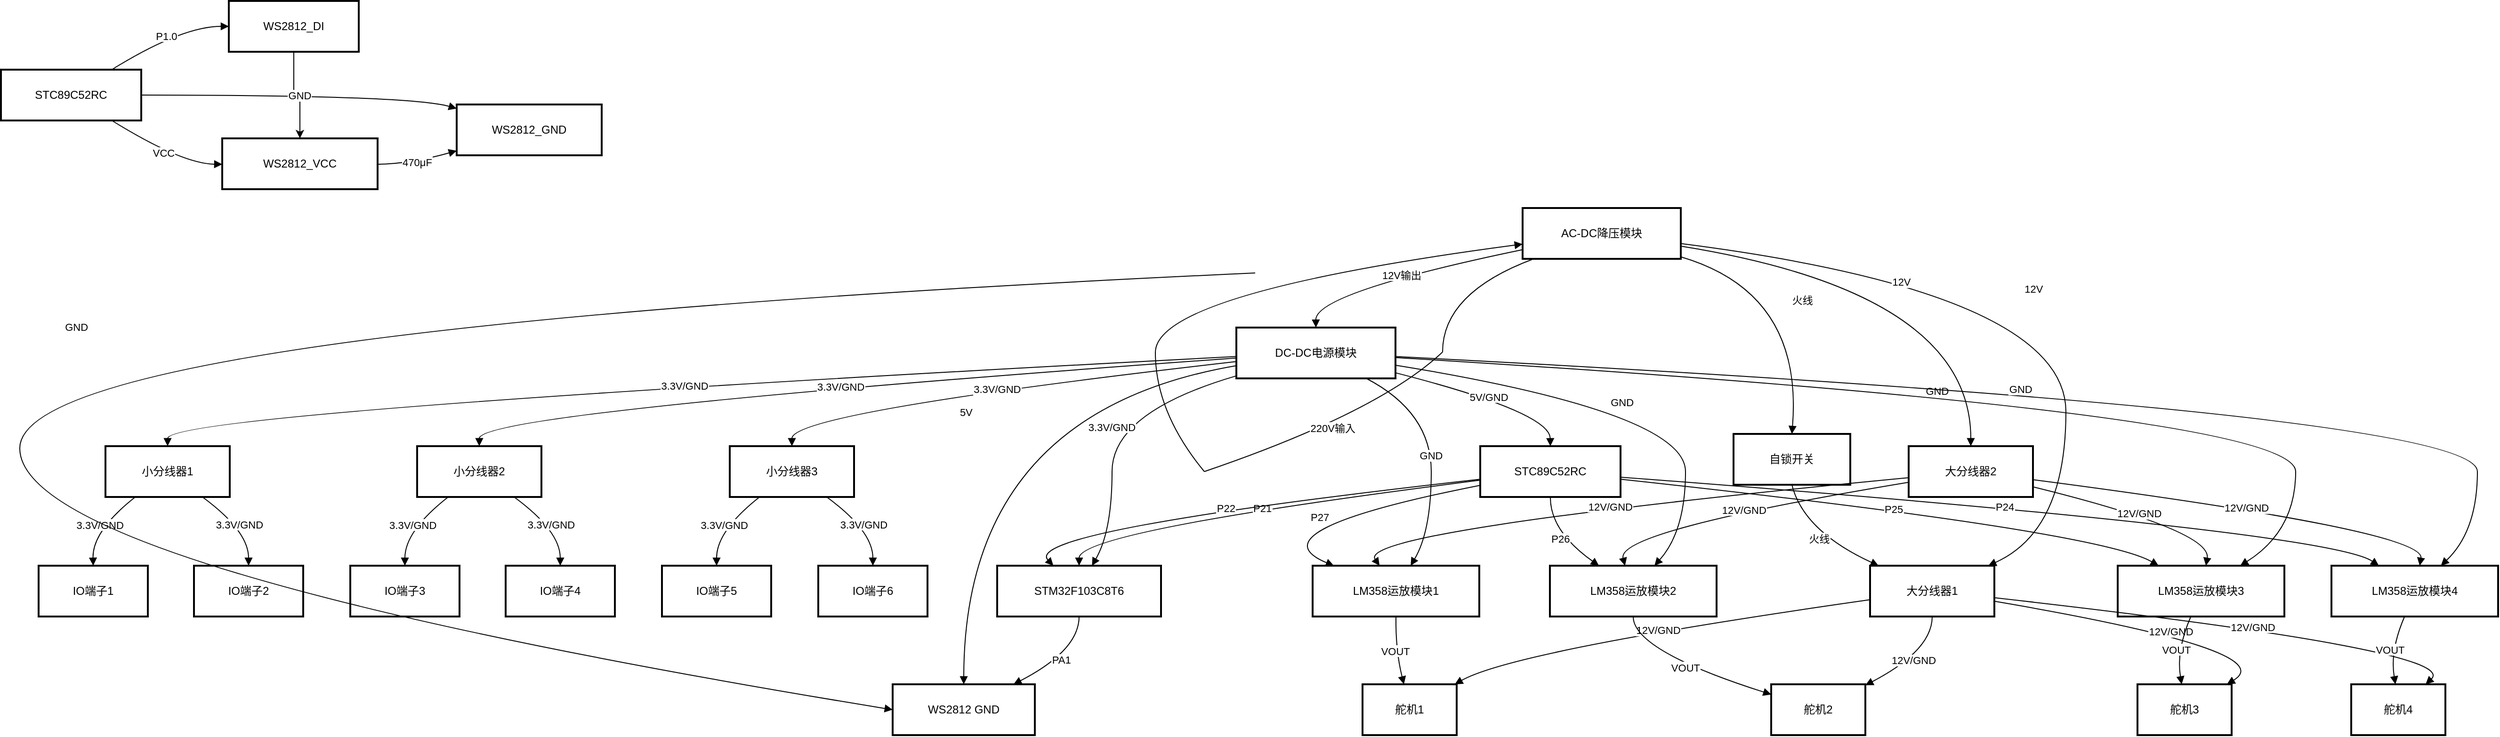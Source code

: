 <mxfile version="26.0.5">
  <diagram name="第 1 页" id="PJ-vKWA-Y4flgHl_Q9bb">
    <mxGraphModel dx="1059" dy="703" grid="1" gridSize="10" guides="1" tooltips="1" connect="1" arrows="1" fold="1" page="1" pageScale="1" pageWidth="827" pageHeight="1169" math="0" shadow="0">
      <root>
        <mxCell id="0" />
        <mxCell id="1" parent="0" />
        <mxCell id="DUIX8pBvOdMk01OMnHCl-1" value="STC89C52RC" style="whiteSpace=wrap;strokeWidth=2;" vertex="1" parent="1">
          <mxGeometry x="20" y="183" width="149" height="54" as="geometry" />
        </mxCell>
        <mxCell id="DUIX8pBvOdMk01OMnHCl-80" value="" style="edgeStyle=orthogonalEdgeStyle;rounded=0;orthogonalLoop=1;jettySize=auto;html=1;" edge="1" parent="1" source="DUIX8pBvOdMk01OMnHCl-2" target="DUIX8pBvOdMk01OMnHCl-3">
          <mxGeometry relative="1" as="geometry" />
        </mxCell>
        <mxCell id="DUIX8pBvOdMk01OMnHCl-2" value="WS2812_DI" style="whiteSpace=wrap;strokeWidth=2;" vertex="1" parent="1">
          <mxGeometry x="262" y="110" width="138" height="54" as="geometry" />
        </mxCell>
        <mxCell id="DUIX8pBvOdMk01OMnHCl-3" value="WS2812_VCC" style="whiteSpace=wrap;strokeWidth=2;" vertex="1" parent="1">
          <mxGeometry x="255" y="256" width="165" height="54" as="geometry" />
        </mxCell>
        <mxCell id="DUIX8pBvOdMk01OMnHCl-4" value="WS2812_GND" style="whiteSpace=wrap;strokeWidth=2;" vertex="1" parent="1">
          <mxGeometry x="504" y="220" width="154" height="54" as="geometry" />
        </mxCell>
        <mxCell id="DUIX8pBvOdMk01OMnHCl-5" value="P1.0" style="curved=1;startArrow=none;endArrow=block;exitX=0.79;exitY=0;entryX=0;entryY=0.5;rounded=0;" edge="1" parent="1" source="DUIX8pBvOdMk01OMnHCl-1" target="DUIX8pBvOdMk01OMnHCl-2">
          <mxGeometry relative="1" as="geometry">
            <Array as="points">
              <mxPoint x="212" y="137" />
            </Array>
          </mxGeometry>
        </mxCell>
        <mxCell id="DUIX8pBvOdMk01OMnHCl-6" value="VCC" style="curved=1;startArrow=none;endArrow=block;exitX=0.79;exitY=1;entryX=0;entryY=0.51;rounded=0;" edge="1" parent="1" source="DUIX8pBvOdMk01OMnHCl-1" target="DUIX8pBvOdMk01OMnHCl-3">
          <mxGeometry relative="1" as="geometry">
            <Array as="points">
              <mxPoint x="212" y="283" />
            </Array>
          </mxGeometry>
        </mxCell>
        <mxCell id="DUIX8pBvOdMk01OMnHCl-7" value="GND" style="curved=1;startArrow=none;endArrow=block;exitX=1;exitY=0.5;entryX=0;entryY=0.08;rounded=0;" edge="1" parent="1" source="DUIX8pBvOdMk01OMnHCl-1" target="DUIX8pBvOdMk01OMnHCl-4">
          <mxGeometry relative="1" as="geometry">
            <Array as="points">
              <mxPoint x="455" y="210" />
            </Array>
          </mxGeometry>
        </mxCell>
        <mxCell id="DUIX8pBvOdMk01OMnHCl-8" value="470μF" style="curved=1;startArrow=none;endArrow=block;exitX=1;exitY=0.51;entryX=0;entryY=0.91;rounded=0;" edge="1" parent="1" source="DUIX8pBvOdMk01OMnHCl-3" target="DUIX8pBvOdMk01OMnHCl-4">
          <mxGeometry x="-0.009" relative="1" as="geometry">
            <Array as="points">
              <mxPoint x="455" y="283" />
            </Array>
            <mxPoint as="offset" />
          </mxGeometry>
        </mxCell>
        <mxCell id="DUIX8pBvOdMk01OMnHCl-9" value="AC-DC降压模块" style="whiteSpace=wrap;strokeWidth=2;" vertex="1" parent="1">
          <mxGeometry x="1636" y="330" width="168" height="54" as="geometry" />
        </mxCell>
        <mxCell id="DUIX8pBvOdMk01OMnHCl-10" value="DC-DC电源模块" style="whiteSpace=wrap;strokeWidth=2;" vertex="1" parent="1">
          <mxGeometry x="1332" y="457" width="169" height="54" as="geometry" />
        </mxCell>
        <mxCell id="DUIX8pBvOdMk01OMnHCl-11" value="STC89C52RC" style="whiteSpace=wrap;strokeWidth=2;" vertex="1" parent="1">
          <mxGeometry x="1591" y="583" width="149" height="54" as="geometry" />
        </mxCell>
        <mxCell id="DUIX8pBvOdMk01OMnHCl-12" value="STM32F103C8T6" style="whiteSpace=wrap;strokeWidth=2;" vertex="1" parent="1">
          <mxGeometry x="1078" y="710" width="174" height="54" as="geometry" />
        </mxCell>
        <mxCell id="DUIX8pBvOdMk01OMnHCl-13" value="小分线器1" style="whiteSpace=wrap;strokeWidth=2;" vertex="1" parent="1">
          <mxGeometry x="131" y="583" width="132" height="54" as="geometry" />
        </mxCell>
        <mxCell id="DUIX8pBvOdMk01OMnHCl-14" value="小分线器2" style="whiteSpace=wrap;strokeWidth=2;" vertex="1" parent="1">
          <mxGeometry x="462" y="583" width="132" height="54" as="geometry" />
        </mxCell>
        <mxCell id="DUIX8pBvOdMk01OMnHCl-15" value="小分线器3" style="whiteSpace=wrap;strokeWidth=2;" vertex="1" parent="1">
          <mxGeometry x="794" y="583" width="132" height="54" as="geometry" />
        </mxCell>
        <mxCell id="DUIX8pBvOdMk01OMnHCl-16" value="IO端子1" style="whiteSpace=wrap;strokeWidth=2;" vertex="1" parent="1">
          <mxGeometry x="60" y="710" width="116" height="54" as="geometry" />
        </mxCell>
        <mxCell id="DUIX8pBvOdMk01OMnHCl-17" value="IO端子2" style="whiteSpace=wrap;strokeWidth=2;" vertex="1" parent="1">
          <mxGeometry x="225" y="710" width="116" height="54" as="geometry" />
        </mxCell>
        <mxCell id="DUIX8pBvOdMk01OMnHCl-18" value="IO端子3" style="whiteSpace=wrap;strokeWidth=2;" vertex="1" parent="1">
          <mxGeometry x="391" y="710" width="116" height="54" as="geometry" />
        </mxCell>
        <mxCell id="DUIX8pBvOdMk01OMnHCl-19" value="IO端子4" style="whiteSpace=wrap;strokeWidth=2;" vertex="1" parent="1">
          <mxGeometry x="556" y="710" width="116" height="54" as="geometry" />
        </mxCell>
        <mxCell id="DUIX8pBvOdMk01OMnHCl-20" value="IO端子5" style="whiteSpace=wrap;strokeWidth=2;" vertex="1" parent="1">
          <mxGeometry x="722" y="710" width="116" height="54" as="geometry" />
        </mxCell>
        <mxCell id="DUIX8pBvOdMk01OMnHCl-21" value="IO端子6" style="whiteSpace=wrap;strokeWidth=2;" vertex="1" parent="1">
          <mxGeometry x="888" y="710" width="116" height="54" as="geometry" />
        </mxCell>
        <mxCell id="DUIX8pBvOdMk01OMnHCl-22" value="LM358运放模块1" style="whiteSpace=wrap;strokeWidth=2;" vertex="1" parent="1">
          <mxGeometry x="1413" y="710" width="177" height="54" as="geometry" />
        </mxCell>
        <mxCell id="DUIX8pBvOdMk01OMnHCl-23" value="LM358运放模块2" style="whiteSpace=wrap;strokeWidth=2;" vertex="1" parent="1">
          <mxGeometry x="1665" y="710" width="177" height="54" as="geometry" />
        </mxCell>
        <mxCell id="DUIX8pBvOdMk01OMnHCl-24" value="LM358运放模块3" style="whiteSpace=wrap;strokeWidth=2;" vertex="1" parent="1">
          <mxGeometry x="2268" y="710" width="177" height="54" as="geometry" />
        </mxCell>
        <mxCell id="DUIX8pBvOdMk01OMnHCl-25" value="LM358运放模块4" style="whiteSpace=wrap;strokeWidth=2;" vertex="1" parent="1">
          <mxGeometry x="2495" y="710" width="177" height="54" as="geometry" />
        </mxCell>
        <mxCell id="DUIX8pBvOdMk01OMnHCl-26" value="大分线器1" style="whiteSpace=wrap;strokeWidth=2;" vertex="1" parent="1">
          <mxGeometry x="2005" y="710" width="132" height="54" as="geometry" />
        </mxCell>
        <mxCell id="DUIX8pBvOdMk01OMnHCl-27" value="大分线器2" style="whiteSpace=wrap;strokeWidth=2;" vertex="1" parent="1">
          <mxGeometry x="2046" y="583" width="132" height="54" as="geometry" />
        </mxCell>
        <mxCell id="DUIX8pBvOdMk01OMnHCl-28" value="舵机1" style="whiteSpace=wrap;strokeWidth=2;" vertex="1" parent="1">
          <mxGeometry x="1466" y="836" width="100" height="54" as="geometry" />
        </mxCell>
        <mxCell id="DUIX8pBvOdMk01OMnHCl-29" value="舵机2" style="whiteSpace=wrap;strokeWidth=2;" vertex="1" parent="1">
          <mxGeometry x="1900" y="836" width="100" height="54" as="geometry" />
        </mxCell>
        <mxCell id="DUIX8pBvOdMk01OMnHCl-30" value="舵机3" style="whiteSpace=wrap;strokeWidth=2;" vertex="1" parent="1">
          <mxGeometry x="2289" y="836" width="100" height="54" as="geometry" />
        </mxCell>
        <mxCell id="DUIX8pBvOdMk01OMnHCl-31" value="舵机4" style="whiteSpace=wrap;strokeWidth=2;" vertex="1" parent="1">
          <mxGeometry x="2516" y="836" width="100" height="54" as="geometry" />
        </mxCell>
        <mxCell id="DUIX8pBvOdMk01OMnHCl-32" value="WS2812 GND" style="whiteSpace=wrap;strokeWidth=2;" vertex="1" parent="1">
          <mxGeometry x="967" y="836" width="151" height="54" as="geometry" />
        </mxCell>
        <mxCell id="DUIX8pBvOdMk01OMnHCl-33" value="自锁开关" style="whiteSpace=wrap;strokeWidth=2;" vertex="1" parent="1">
          <mxGeometry x="1860" y="570" width="124" height="54" as="geometry" />
        </mxCell>
        <mxCell id="DUIX8pBvOdMk01OMnHCl-34" value="" style="whiteSpace=wrap;strokeWidth=2;" vertex="1" parent="1">
          <mxGeometry x="1551" y="483" as="geometry" />
        </mxCell>
        <mxCell id="DUIX8pBvOdMk01OMnHCl-35" value="" style="whiteSpace=wrap;strokeWidth=2;" vertex="1" parent="1">
          <mxGeometry x="1298" y="610" as="geometry" />
        </mxCell>
        <mxCell id="DUIX8pBvOdMk01OMnHCl-36" value="" style="curved=1;startArrow=none;endArrow=none;exitX=0.07;exitY=1;entryX=-Infinity;entryY=Infinity;rounded=0;" edge="1" parent="1" source="DUIX8pBvOdMk01OMnHCl-9" target="DUIX8pBvOdMk01OMnHCl-34">
          <mxGeometry relative="1" as="geometry">
            <Array as="points">
              <mxPoint x="1551" y="420" />
            </Array>
          </mxGeometry>
        </mxCell>
        <mxCell id="DUIX8pBvOdMk01OMnHCl-37" value="220V输入" style="curved=1;startArrow=none;endArrow=none;exitX=-Infinity;exitY=Infinity;entryX=Infinity;entryY=-Infinity;rounded=0;" edge="1" parent="1" source="DUIX8pBvOdMk01OMnHCl-34" target="DUIX8pBvOdMk01OMnHCl-35">
          <mxGeometry relative="1" as="geometry">
            <Array as="points">
              <mxPoint x="1483" y="547" />
            </Array>
          </mxGeometry>
        </mxCell>
        <mxCell id="DUIX8pBvOdMk01OMnHCl-38" value="" style="curved=1;startArrow=none;endArrow=block;exitX=Infinity;exitY=-Infinity;entryX=0;entryY=0.71;rounded=0;" edge="1" parent="1" source="DUIX8pBvOdMk01OMnHCl-35" target="DUIX8pBvOdMk01OMnHCl-9">
          <mxGeometry relative="1" as="geometry">
            <Array as="points">
              <mxPoint x="1246" y="547" />
              <mxPoint x="1246" y="420" />
            </Array>
          </mxGeometry>
        </mxCell>
        <mxCell id="DUIX8pBvOdMk01OMnHCl-39" value="12V输出" style="curved=1;startArrow=none;endArrow=block;exitX=0;exitY=0.82;entryX=0.5;entryY=-0.01;rounded=0;" edge="1" parent="1" source="DUIX8pBvOdMk01OMnHCl-9" target="DUIX8pBvOdMk01OMnHCl-10">
          <mxGeometry relative="1" as="geometry">
            <Array as="points">
              <mxPoint x="1416" y="420" />
            </Array>
          </mxGeometry>
        </mxCell>
        <mxCell id="DUIX8pBvOdMk01OMnHCl-40" value="5V/GND" style="curved=1;startArrow=none;endArrow=block;exitX=1;exitY=0.89;entryX=0.5;entryY=0;rounded=0;" edge="1" parent="1" source="DUIX8pBvOdMk01OMnHCl-10" target="DUIX8pBvOdMk01OMnHCl-11">
          <mxGeometry relative="1" as="geometry">
            <Array as="points">
              <mxPoint x="1665" y="547" />
            </Array>
          </mxGeometry>
        </mxCell>
        <mxCell id="DUIX8pBvOdMk01OMnHCl-41" value="3.3V/GND" style="curved=1;startArrow=none;endArrow=block;exitX=0;exitY=0.95;entryX=0.58;entryY=-0.01;rounded=0;" edge="1" parent="1" source="DUIX8pBvOdMk01OMnHCl-10" target="DUIX8pBvOdMk01OMnHCl-12">
          <mxGeometry relative="1" as="geometry">
            <Array as="points">
              <mxPoint x="1200" y="547" />
              <mxPoint x="1200" y="673" />
            </Array>
          </mxGeometry>
        </mxCell>
        <mxCell id="DUIX8pBvOdMk01OMnHCl-42" value="3.3V/GND" style="curved=1;startArrow=none;endArrow=block;exitX=0;exitY=0.57;entryX=0.5;entryY=0;rounded=0;" edge="1" parent="1" source="DUIX8pBvOdMk01OMnHCl-10" target="DUIX8pBvOdMk01OMnHCl-13">
          <mxGeometry relative="1" as="geometry">
            <Array as="points">
              <mxPoint x="197" y="547" />
            </Array>
          </mxGeometry>
        </mxCell>
        <mxCell id="DUIX8pBvOdMk01OMnHCl-43" value="3.3V/GND" style="curved=1;startArrow=none;endArrow=block;exitX=0;exitY=0.6;entryX=0.5;entryY=0;rounded=0;" edge="1" parent="1" source="DUIX8pBvOdMk01OMnHCl-10" target="DUIX8pBvOdMk01OMnHCl-14">
          <mxGeometry relative="1" as="geometry">
            <Array as="points">
              <mxPoint x="528" y="547" />
            </Array>
          </mxGeometry>
        </mxCell>
        <mxCell id="DUIX8pBvOdMk01OMnHCl-44" value="3.3V/GND" style="curved=1;startArrow=none;endArrow=block;exitX=0;exitY=0.67;entryX=0.5;entryY=0;rounded=0;" edge="1" parent="1" source="DUIX8pBvOdMk01OMnHCl-10" target="DUIX8pBvOdMk01OMnHCl-15">
          <mxGeometry relative="1" as="geometry">
            <Array as="points">
              <mxPoint x="860" y="547" />
            </Array>
          </mxGeometry>
        </mxCell>
        <mxCell id="DUIX8pBvOdMk01OMnHCl-45" value="3.3V/GND" style="curved=1;startArrow=none;endArrow=block;exitX=0.24;exitY=1;entryX=0.5;entryY=-0.01;rounded=0;" edge="1" parent="1" source="DUIX8pBvOdMk01OMnHCl-13" target="DUIX8pBvOdMk01OMnHCl-16">
          <mxGeometry relative="1" as="geometry">
            <Array as="points">
              <mxPoint x="117" y="673" />
            </Array>
          </mxGeometry>
        </mxCell>
        <mxCell id="DUIX8pBvOdMk01OMnHCl-46" value="3.3V/GND" style="curved=1;startArrow=none;endArrow=block;exitX=0.78;exitY=1;entryX=0.5;entryY=-0.01;rounded=0;" edge="1" parent="1" source="DUIX8pBvOdMk01OMnHCl-13" target="DUIX8pBvOdMk01OMnHCl-17">
          <mxGeometry relative="1" as="geometry">
            <Array as="points">
              <mxPoint x="283" y="673" />
            </Array>
          </mxGeometry>
        </mxCell>
        <mxCell id="DUIX8pBvOdMk01OMnHCl-47" value="3.3V/GND" style="curved=1;startArrow=none;endArrow=block;exitX=0.25;exitY=1;entryX=0.5;entryY=-0.01;rounded=0;" edge="1" parent="1" source="DUIX8pBvOdMk01OMnHCl-14" target="DUIX8pBvOdMk01OMnHCl-18">
          <mxGeometry relative="1" as="geometry">
            <Array as="points">
              <mxPoint x="449" y="673" />
            </Array>
          </mxGeometry>
        </mxCell>
        <mxCell id="DUIX8pBvOdMk01OMnHCl-48" value="3.3V/GND" style="curved=1;startArrow=none;endArrow=block;exitX=0.78;exitY=1;entryX=0.5;entryY=-0.01;rounded=0;" edge="1" parent="1" source="DUIX8pBvOdMk01OMnHCl-14" target="DUIX8pBvOdMk01OMnHCl-19">
          <mxGeometry relative="1" as="geometry">
            <Array as="points">
              <mxPoint x="614" y="673" />
            </Array>
          </mxGeometry>
        </mxCell>
        <mxCell id="DUIX8pBvOdMk01OMnHCl-49" value="3.3V/GND" style="curved=1;startArrow=none;endArrow=block;exitX=0.24;exitY=1;entryX=0.5;entryY=-0.01;rounded=0;" edge="1" parent="1" source="DUIX8pBvOdMk01OMnHCl-15" target="DUIX8pBvOdMk01OMnHCl-20">
          <mxGeometry relative="1" as="geometry">
            <Array as="points">
              <mxPoint x="780" y="673" />
            </Array>
          </mxGeometry>
        </mxCell>
        <mxCell id="DUIX8pBvOdMk01OMnHCl-50" value="3.3V/GND" style="curved=1;startArrow=none;endArrow=block;exitX=0.78;exitY=1;entryX=0.5;entryY=-0.01;rounded=0;" edge="1" parent="1" source="DUIX8pBvOdMk01OMnHCl-15" target="DUIX8pBvOdMk01OMnHCl-21">
          <mxGeometry relative="1" as="geometry">
            <Array as="points">
              <mxPoint x="946" y="673" />
            </Array>
          </mxGeometry>
        </mxCell>
        <mxCell id="DUIX8pBvOdMk01OMnHCl-51" value="GND" style="curved=1;startArrow=none;endArrow=block;exitX=0.81;exitY=0.99;entryX=0.59;entryY=-0.01;rounded=0;" edge="1" parent="1" source="DUIX8pBvOdMk01OMnHCl-10" target="DUIX8pBvOdMk01OMnHCl-22">
          <mxGeometry relative="1" as="geometry">
            <Array as="points">
              <mxPoint x="1539" y="547" />
              <mxPoint x="1539" y="673" />
            </Array>
          </mxGeometry>
        </mxCell>
        <mxCell id="DUIX8pBvOdMk01OMnHCl-52" value="GND" style="curved=1;startArrow=none;endArrow=block;exitX=1;exitY=0.74;entryX=0.63;entryY=-0.01;rounded=0;" edge="1" parent="1" source="DUIX8pBvOdMk01OMnHCl-10" target="DUIX8pBvOdMk01OMnHCl-23">
          <mxGeometry relative="1" as="geometry">
            <Array as="points">
              <mxPoint x="1809" y="547" />
              <mxPoint x="1809" y="673" />
            </Array>
          </mxGeometry>
        </mxCell>
        <mxCell id="DUIX8pBvOdMk01OMnHCl-53" value="GND" style="curved=1;startArrow=none;endArrow=block;exitX=1;exitY=0.59;entryX=0.74;entryY=-0.01;rounded=0;" edge="1" parent="1" source="DUIX8pBvOdMk01OMnHCl-10" target="DUIX8pBvOdMk01OMnHCl-24">
          <mxGeometry relative="1" as="geometry">
            <Array as="points">
              <mxPoint x="2457" y="547" />
              <mxPoint x="2457" y="673" />
            </Array>
          </mxGeometry>
        </mxCell>
        <mxCell id="DUIX8pBvOdMk01OMnHCl-54" value="GND" style="curved=1;startArrow=none;endArrow=block;exitX=1;exitY=0.57;entryX=0.66;entryY=-0.01;rounded=0;" edge="1" parent="1" source="DUIX8pBvOdMk01OMnHCl-10" target="DUIX8pBvOdMk01OMnHCl-25">
          <mxGeometry relative="1" as="geometry">
            <Array as="points">
              <mxPoint x="2650" y="547" />
              <mxPoint x="2650" y="673" />
            </Array>
          </mxGeometry>
        </mxCell>
        <mxCell id="DUIX8pBvOdMk01OMnHCl-55" value="12V" style="curved=1;startArrow=none;endArrow=block;exitX=1;exitY=0.7;entryX=0.96;entryY=-0.01;rounded=0;" edge="1" parent="1" source="DUIX8pBvOdMk01OMnHCl-9" target="DUIX8pBvOdMk01OMnHCl-26">
          <mxGeometry relative="1" as="geometry">
            <Array as="points">
              <mxPoint x="2213" y="420" />
              <mxPoint x="2213" y="673" />
            </Array>
          </mxGeometry>
        </mxCell>
        <mxCell id="DUIX8pBvOdMk01OMnHCl-56" value="12V" style="curved=1;startArrow=none;endArrow=block;exitX=1;exitY=0.75;entryX=0.5;entryY=0;rounded=0;" edge="1" parent="1" source="DUIX8pBvOdMk01OMnHCl-9" target="DUIX8pBvOdMk01OMnHCl-27">
          <mxGeometry relative="1" as="geometry">
            <Array as="points">
              <mxPoint x="2112" y="420" />
            </Array>
          </mxGeometry>
        </mxCell>
        <mxCell id="DUIX8pBvOdMk01OMnHCl-57" value="12V/GND" style="curved=1;startArrow=none;endArrow=block;exitX=0;exitY=0.67;entryX=0.98;entryY=0;rounded=0;" edge="1" parent="1" source="DUIX8pBvOdMk01OMnHCl-26" target="DUIX8pBvOdMk01OMnHCl-28">
          <mxGeometry relative="1" as="geometry">
            <Array as="points">
              <mxPoint x="1627" y="800" />
            </Array>
          </mxGeometry>
        </mxCell>
        <mxCell id="DUIX8pBvOdMk01OMnHCl-58" value="12V/GND" style="curved=1;startArrow=none;endArrow=block;exitX=0.5;exitY=0.99;entryX=1.01;entryY=0.01;rounded=0;" edge="1" parent="1" source="DUIX8pBvOdMk01OMnHCl-26" target="DUIX8pBvOdMk01OMnHCl-29">
          <mxGeometry relative="1" as="geometry">
            <Array as="points">
              <mxPoint x="2071" y="800" />
            </Array>
          </mxGeometry>
        </mxCell>
        <mxCell id="DUIX8pBvOdMk01OMnHCl-59" value="12V/GND" style="curved=1;startArrow=none;endArrow=block;exitX=1;exitY=0.7;entryX=0.95;entryY=0;rounded=0;" edge="1" parent="1" source="DUIX8pBvOdMk01OMnHCl-26" target="DUIX8pBvOdMk01OMnHCl-30">
          <mxGeometry relative="1" as="geometry">
            <Array as="points">
              <mxPoint x="2444" y="800" />
            </Array>
          </mxGeometry>
        </mxCell>
        <mxCell id="DUIX8pBvOdMk01OMnHCl-60" value="12V/GND" style="curved=1;startArrow=none;endArrow=block;exitX=1;exitY=0.63;entryX=0.79;entryY=0;rounded=0;" edge="1" parent="1" source="DUIX8pBvOdMk01OMnHCl-26" target="DUIX8pBvOdMk01OMnHCl-31">
          <mxGeometry relative="1" as="geometry">
            <Array as="points">
              <mxPoint x="2634" y="800" />
            </Array>
          </mxGeometry>
        </mxCell>
        <mxCell id="DUIX8pBvOdMk01OMnHCl-61" value="12V/GND" style="curved=1;startArrow=none;endArrow=block;exitX=0;exitY=0.62;entryX=0.4;entryY=-0.01;rounded=0;" edge="1" parent="1" source="DUIX8pBvOdMk01OMnHCl-27" target="DUIX8pBvOdMk01OMnHCl-22">
          <mxGeometry relative="1" as="geometry">
            <Array as="points">
              <mxPoint x="1458" y="673" />
            </Array>
          </mxGeometry>
        </mxCell>
        <mxCell id="DUIX8pBvOdMk01OMnHCl-62" value="12V/GND" style="curved=1;startArrow=none;endArrow=block;exitX=0;exitY=0.71;entryX=0.45;entryY=-0.01;rounded=0;" edge="1" parent="1" source="DUIX8pBvOdMk01OMnHCl-27" target="DUIX8pBvOdMk01OMnHCl-23">
          <mxGeometry relative="1" as="geometry">
            <Array as="points">
              <mxPoint x="1735" y="673" />
            </Array>
          </mxGeometry>
        </mxCell>
        <mxCell id="DUIX8pBvOdMk01OMnHCl-63" value="12V/GND" style="curved=1;startArrow=none;endArrow=block;exitX=1;exitY=0.8;entryX=0.53;entryY=-0.01;rounded=0;" edge="1" parent="1" source="DUIX8pBvOdMk01OMnHCl-27" target="DUIX8pBvOdMk01OMnHCl-24">
          <mxGeometry relative="1" as="geometry">
            <Array as="points">
              <mxPoint x="2368" y="673" />
            </Array>
          </mxGeometry>
        </mxCell>
        <mxCell id="DUIX8pBvOdMk01OMnHCl-64" value="12V/GND" style="curved=1;startArrow=none;endArrow=block;exitX=1;exitY=0.66;entryX=0.53;entryY=-0.01;rounded=0;" edge="1" parent="1" source="DUIX8pBvOdMk01OMnHCl-27" target="DUIX8pBvOdMk01OMnHCl-25">
          <mxGeometry relative="1" as="geometry">
            <Array as="points">
              <mxPoint x="2595" y="673" />
            </Array>
          </mxGeometry>
        </mxCell>
        <mxCell id="DUIX8pBvOdMk01OMnHCl-65" value="VOUT" style="curved=1;startArrow=none;endArrow=block;exitX=0.5;exitY=0.99;entryX=0.44;entryY=0;rounded=0;" edge="1" parent="1" source="DUIX8pBvOdMk01OMnHCl-22" target="DUIX8pBvOdMk01OMnHCl-28">
          <mxGeometry relative="1" as="geometry">
            <Array as="points">
              <mxPoint x="1501" y="800" />
            </Array>
          </mxGeometry>
        </mxCell>
        <mxCell id="DUIX8pBvOdMk01OMnHCl-66" value="VOUT" style="curved=1;startArrow=none;endArrow=block;exitX=0.5;exitY=0.99;entryX=0;entryY=0.2;rounded=0;" edge="1" parent="1" source="DUIX8pBvOdMk01OMnHCl-23" target="DUIX8pBvOdMk01OMnHCl-29">
          <mxGeometry relative="1" as="geometry">
            <Array as="points">
              <mxPoint x="1753" y="800" />
            </Array>
          </mxGeometry>
        </mxCell>
        <mxCell id="DUIX8pBvOdMk01OMnHCl-67" value="VOUT" style="curved=1;startArrow=none;endArrow=block;exitX=0.44;exitY=0.99;entryX=0.47;entryY=0;rounded=0;" edge="1" parent="1" source="DUIX8pBvOdMk01OMnHCl-24" target="DUIX8pBvOdMk01OMnHCl-30">
          <mxGeometry relative="1" as="geometry">
            <Array as="points">
              <mxPoint x="2330" y="800" />
            </Array>
          </mxGeometry>
        </mxCell>
        <mxCell id="DUIX8pBvOdMk01OMnHCl-68" value="VOUT" style="curved=1;startArrow=none;endArrow=block;exitX=0.44;exitY=0.99;entryX=0.47;entryY=0;rounded=0;" edge="1" parent="1" source="DUIX8pBvOdMk01OMnHCl-25" target="DUIX8pBvOdMk01OMnHCl-31">
          <mxGeometry relative="1" as="geometry">
            <Array as="points">
              <mxPoint x="2557" y="800" />
            </Array>
          </mxGeometry>
        </mxCell>
        <mxCell id="DUIX8pBvOdMk01OMnHCl-69" value="P27" style="curved=1;startArrow=none;endArrow=block;exitX=0;exitY=0.77;entryX=0.12;entryY=-0.01;rounded=0;" edge="1" parent="1" source="DUIX8pBvOdMk01OMnHCl-11" target="DUIX8pBvOdMk01OMnHCl-22">
          <mxGeometry relative="1" as="geometry">
            <Array as="points">
              <mxPoint x="1346" y="673" />
            </Array>
          </mxGeometry>
        </mxCell>
        <mxCell id="DUIX8pBvOdMk01OMnHCl-70" value="P26" style="curved=1;startArrow=none;endArrow=block;exitX=0.5;exitY=1;entryX=0.29;entryY=-0.01;rounded=0;" edge="1" parent="1" source="DUIX8pBvOdMk01OMnHCl-11" target="DUIX8pBvOdMk01OMnHCl-23">
          <mxGeometry relative="1" as="geometry">
            <Array as="points">
              <mxPoint x="1665" y="673" />
            </Array>
          </mxGeometry>
        </mxCell>
        <mxCell id="DUIX8pBvOdMk01OMnHCl-71" value="P25" style="curved=1;startArrow=none;endArrow=block;exitX=1;exitY=0.65;entryX=0.24;entryY=-0.01;rounded=0;" edge="1" parent="1" source="DUIX8pBvOdMk01OMnHCl-11" target="DUIX8pBvOdMk01OMnHCl-24">
          <mxGeometry relative="1" as="geometry">
            <Array as="points">
              <mxPoint x="2248" y="673" />
            </Array>
          </mxGeometry>
        </mxCell>
        <mxCell id="DUIX8pBvOdMk01OMnHCl-72" value="P24" style="curved=1;startArrow=none;endArrow=block;exitX=1;exitY=0.61;entryX=0.28;entryY=-0.01;rounded=0;" edge="1" parent="1" source="DUIX8pBvOdMk01OMnHCl-11" target="DUIX8pBvOdMk01OMnHCl-25">
          <mxGeometry relative="1" as="geometry">
            <Array as="points">
              <mxPoint x="2492" y="673" />
            </Array>
          </mxGeometry>
        </mxCell>
        <mxCell id="DUIX8pBvOdMk01OMnHCl-73" value="P21" style="curved=1;startArrow=none;endArrow=block;exitX=0;exitY=0.67;entryX=0.5;entryY=-0.01;rounded=0;" edge="1" parent="1" source="DUIX8pBvOdMk01OMnHCl-11" target="DUIX8pBvOdMk01OMnHCl-12">
          <mxGeometry relative="1" as="geometry">
            <Array as="points">
              <mxPoint x="1165" y="673" />
            </Array>
          </mxGeometry>
        </mxCell>
        <mxCell id="DUIX8pBvOdMk01OMnHCl-74" value="P22" style="curved=1;startArrow=none;endArrow=block;exitX=0;exitY=0.65;entryX=0.34;entryY=-0.01;rounded=0;" edge="1" parent="1" source="DUIX8pBvOdMk01OMnHCl-11" target="DUIX8pBvOdMk01OMnHCl-12">
          <mxGeometry relative="1" as="geometry">
            <Array as="points">
              <mxPoint x="1102" y="673" />
            </Array>
          </mxGeometry>
        </mxCell>
        <mxCell id="DUIX8pBvOdMk01OMnHCl-75" value="PA1" style="curved=1;startArrow=none;endArrow=block;exitX=0.5;exitY=0.99;entryX=0.85;entryY=0;rounded=0;" edge="1" parent="1" source="DUIX8pBvOdMk01OMnHCl-12" target="DUIX8pBvOdMk01OMnHCl-32">
          <mxGeometry relative="1" as="geometry">
            <Array as="points">
              <mxPoint x="1165" y="800" />
            </Array>
          </mxGeometry>
        </mxCell>
        <mxCell id="DUIX8pBvOdMk01OMnHCl-76" value="5V" style="curved=1;startArrow=none;endArrow=block;exitX=0;exitY=0.75;entryX=0.5;entryY=0;rounded=0;" edge="1" parent="1" source="DUIX8pBvOdMk01OMnHCl-10" target="DUIX8pBvOdMk01OMnHCl-32">
          <mxGeometry relative="1" as="geometry">
            <Array as="points">
              <mxPoint x="1043" y="547" />
            </Array>
          </mxGeometry>
        </mxCell>
        <mxCell id="DUIX8pBvOdMk01OMnHCl-77" value="GND" style="curved=1;startArrow=none;endArrow=block;exitX=0;exitY=0.56;entryX=0;entryY=0.5;rounded=0;entryDx=0;entryDy=0;" edge="1" parent="1" target="DUIX8pBvOdMk01OMnHCl-32">
          <mxGeometry relative="1" as="geometry">
            <Array as="points">
              <mxPoint x="40" y="458.76" />
              <mxPoint x="40" y="711.76" />
            </Array>
            <mxPoint x="1352" y="399" as="sourcePoint" />
            <mxPoint x="987" y="769.9" as="targetPoint" />
          </mxGeometry>
        </mxCell>
        <mxCell id="DUIX8pBvOdMk01OMnHCl-78" value="火线" style="curved=1;startArrow=none;endArrow=block;exitX=1;exitY=0.96;entryX=0.5;entryY=0;rounded=0;" edge="1" parent="1" source="DUIX8pBvOdMk01OMnHCl-9" target="DUIX8pBvOdMk01OMnHCl-33">
          <mxGeometry relative="1" as="geometry">
            <Array as="points">
              <mxPoint x="1934" y="420" />
            </Array>
          </mxGeometry>
        </mxCell>
        <mxCell id="DUIX8pBvOdMk01OMnHCl-79" value="火线" style="curved=1;startArrow=none;endArrow=block;exitX=0.5;exitY=1;entryX=0.06;entryY=-0.01;rounded=0;" edge="1" parent="1" source="DUIX8pBvOdMk01OMnHCl-33" target="DUIX8pBvOdMk01OMnHCl-26">
          <mxGeometry relative="1" as="geometry">
            <Array as="points">
              <mxPoint x="1934" y="673" />
            </Array>
          </mxGeometry>
        </mxCell>
      </root>
    </mxGraphModel>
  </diagram>
</mxfile>
